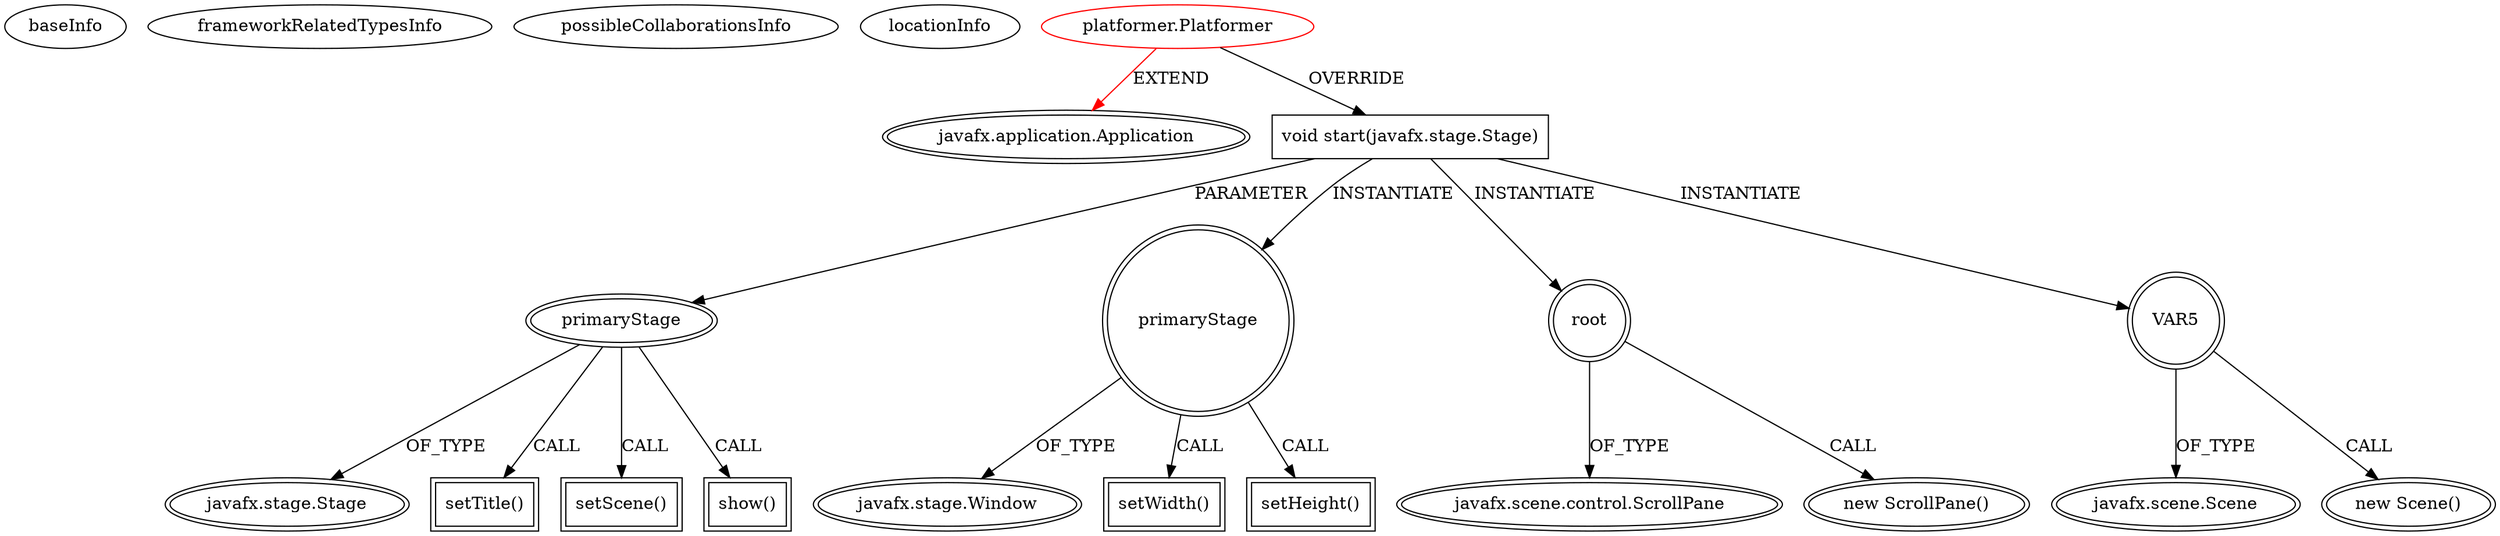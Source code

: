 digraph {
baseInfo[graphId=521,category="extension_graph",isAnonymous=false,possibleRelation=false]
frameworkRelatedTypesInfo[0="javafx.application.Application"]
possibleCollaborationsInfo[]
locationInfo[projectName="HashFail-platformer",filePath="/HashFail-platformer/platformer-master/src/platformer/Platformer.java",contextSignature="Platformer",graphId="521"]
0[label="platformer.Platformer",vertexType="ROOT_CLIENT_CLASS_DECLARATION",isFrameworkType=false,color=red]
1[label="javafx.application.Application",vertexType="FRAMEWORK_CLASS_TYPE",isFrameworkType=true,peripheries=2]
2[label="void start(javafx.stage.Stage)",vertexType="OVERRIDING_METHOD_DECLARATION",isFrameworkType=false,shape=box]
3[label="primaryStage",vertexType="PARAMETER_DECLARATION",isFrameworkType=true,peripheries=2]
4[label="javafx.stage.Stage",vertexType="FRAMEWORK_CLASS_TYPE",isFrameworkType=true,peripheries=2]
6[label="setTitle()",vertexType="INSIDE_CALL",isFrameworkType=true,peripheries=2,shape=box]
7[label="primaryStage",vertexType="VARIABLE_EXPRESION",isFrameworkType=true,peripheries=2,shape=circle]
9[label="javafx.stage.Window",vertexType="FRAMEWORK_CLASS_TYPE",isFrameworkType=true,peripheries=2]
8[label="setWidth()",vertexType="INSIDE_CALL",isFrameworkType=true,peripheries=2,shape=box]
11[label="setHeight()",vertexType="INSIDE_CALL",isFrameworkType=true,peripheries=2,shape=box]
13[label="root",vertexType="VARIABLE_EXPRESION",isFrameworkType=true,peripheries=2,shape=circle]
14[label="javafx.scene.control.ScrollPane",vertexType="FRAMEWORK_CLASS_TYPE",isFrameworkType=true,peripheries=2]
12[label="new ScrollPane()",vertexType="CONSTRUCTOR_CALL",isFrameworkType=true,peripheries=2]
16[label="setScene()",vertexType="INSIDE_CALL",isFrameworkType=true,peripheries=2,shape=box]
18[label="VAR5",vertexType="VARIABLE_EXPRESION",isFrameworkType=true,peripheries=2,shape=circle]
19[label="javafx.scene.Scene",vertexType="FRAMEWORK_CLASS_TYPE",isFrameworkType=true,peripheries=2]
17[label="new Scene()",vertexType="CONSTRUCTOR_CALL",isFrameworkType=true,peripheries=2]
21[label="show()",vertexType="INSIDE_CALL",isFrameworkType=true,peripheries=2,shape=box]
0->1[label="EXTEND",color=red]
0->2[label="OVERRIDE"]
3->4[label="OF_TYPE"]
2->3[label="PARAMETER"]
3->6[label="CALL"]
2->7[label="INSTANTIATE"]
7->9[label="OF_TYPE"]
7->8[label="CALL"]
7->11[label="CALL"]
2->13[label="INSTANTIATE"]
13->14[label="OF_TYPE"]
13->12[label="CALL"]
3->16[label="CALL"]
2->18[label="INSTANTIATE"]
18->19[label="OF_TYPE"]
18->17[label="CALL"]
3->21[label="CALL"]
}
